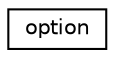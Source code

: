 digraph "Graphical Class Hierarchy"
{
 // LATEX_PDF_SIZE
  edge [fontname="Helvetica",fontsize="10",labelfontname="Helvetica",labelfontsize="10"];
  node [fontname="Helvetica",fontsize="10",shape=record];
  rankdir="LR";
  Node0 [label="option",height=0.2,width=0.4,color="black", fillcolor="white", style="filled",URL="$structoption.html",tooltip=" "];
}
